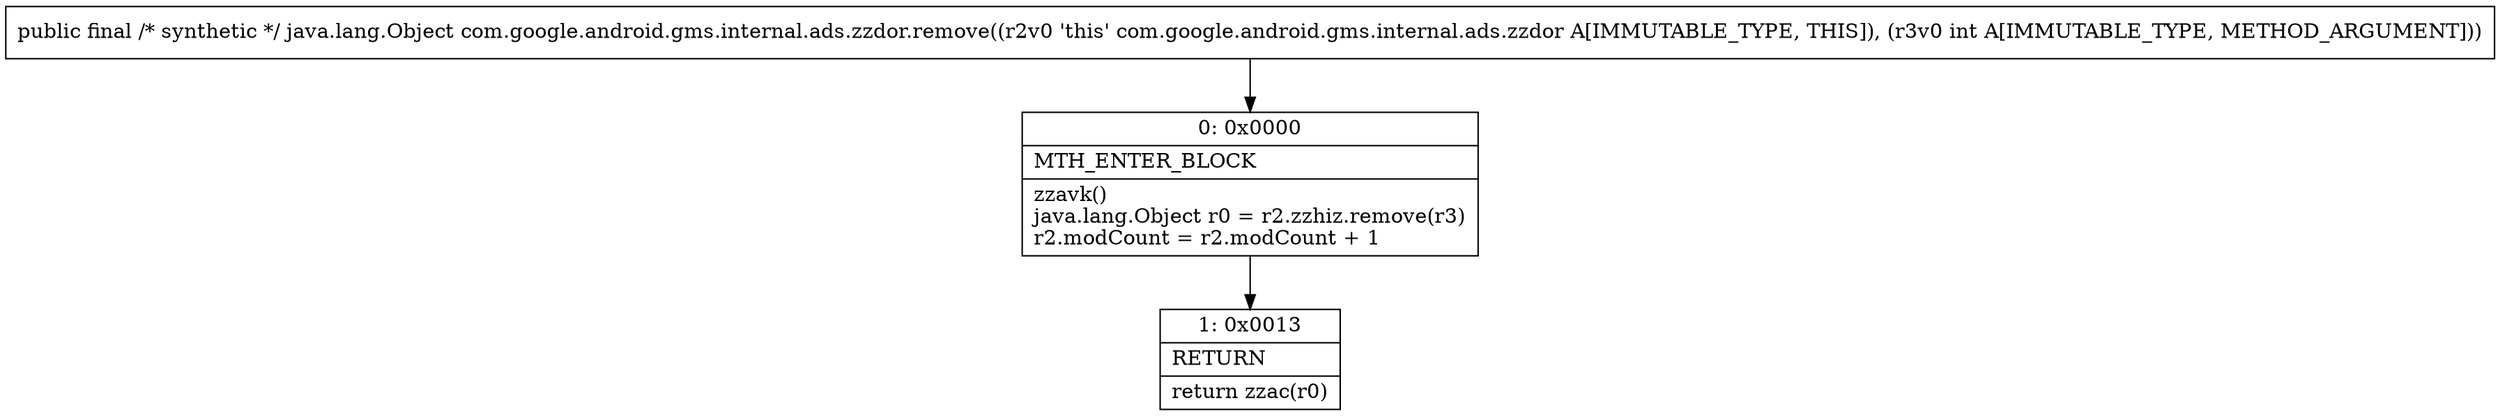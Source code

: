 digraph "CFG forcom.google.android.gms.internal.ads.zzdor.remove(I)Ljava\/lang\/Object;" {
Node_0 [shape=record,label="{0\:\ 0x0000|MTH_ENTER_BLOCK\l|zzavk()\ljava.lang.Object r0 = r2.zzhiz.remove(r3)\lr2.modCount = r2.modCount + 1\l}"];
Node_1 [shape=record,label="{1\:\ 0x0013|RETURN\l|return zzac(r0)\l}"];
MethodNode[shape=record,label="{public final \/* synthetic *\/ java.lang.Object com.google.android.gms.internal.ads.zzdor.remove((r2v0 'this' com.google.android.gms.internal.ads.zzdor A[IMMUTABLE_TYPE, THIS]), (r3v0 int A[IMMUTABLE_TYPE, METHOD_ARGUMENT])) }"];
MethodNode -> Node_0;
Node_0 -> Node_1;
}

